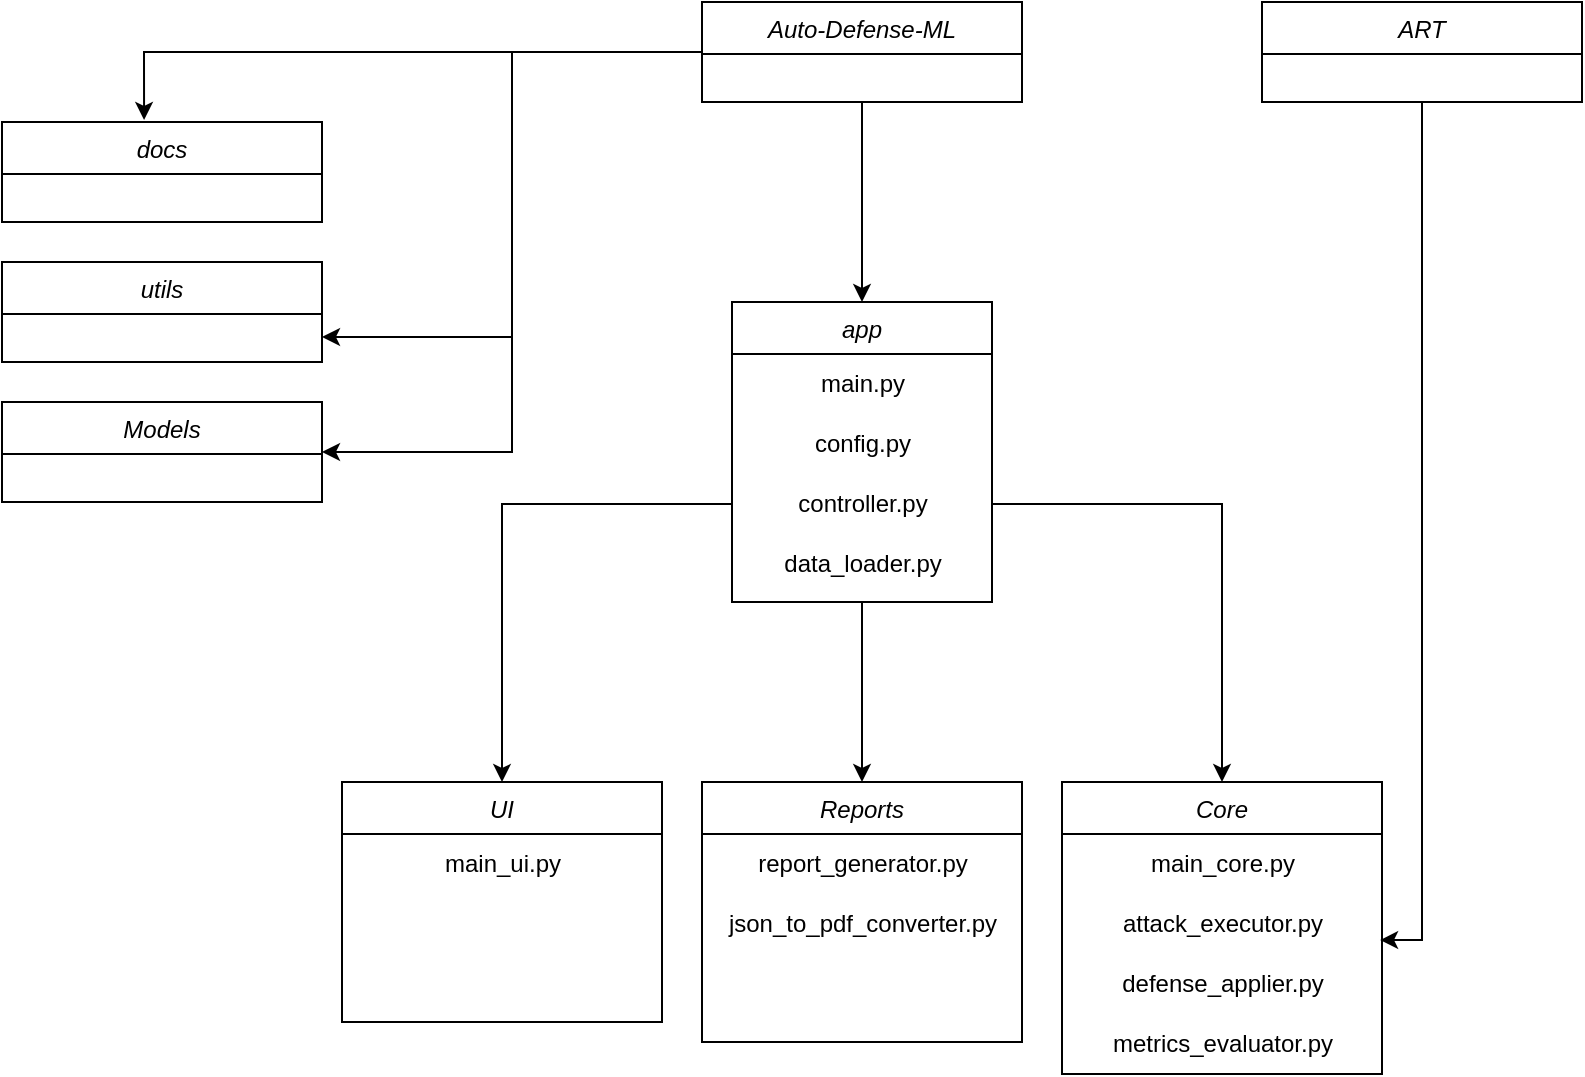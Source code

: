 <mxfile version="24.0.7" type="device">
  <diagram id="C5RBs43oDa-KdzZeNtuy" name="Page-1">
    <mxGraphModel dx="1434" dy="758" grid="1" gridSize="10" guides="1" tooltips="1" connect="1" arrows="1" fold="1" page="1" pageScale="1" pageWidth="827" pageHeight="1169" math="0" shadow="0">
      <root>
        <mxCell id="WIyWlLk6GJQsqaUBKTNV-0" />
        <mxCell id="WIyWlLk6GJQsqaUBKTNV-1" parent="WIyWlLk6GJQsqaUBKTNV-0" />
        <mxCell id="tRjWUapJY40hm5ekWHIS-21" style="edgeStyle=orthogonalEdgeStyle;rounded=0;orthogonalLoop=1;jettySize=auto;html=1;" edge="1" parent="WIyWlLk6GJQsqaUBKTNV-1" source="zkfFHV4jXpPFQw0GAbJ--0" target="tRjWUapJY40hm5ekWHIS-0">
          <mxGeometry relative="1" as="geometry" />
        </mxCell>
        <mxCell id="tRjWUapJY40hm5ekWHIS-23" style="edgeStyle=orthogonalEdgeStyle;rounded=0;orthogonalLoop=1;jettySize=auto;html=1;entryX=1;entryY=0.75;entryDx=0;entryDy=0;" edge="1" parent="WIyWlLk6GJQsqaUBKTNV-1" source="zkfFHV4jXpPFQw0GAbJ--0" target="tRjWUapJY40hm5ekWHIS-8">
          <mxGeometry relative="1" as="geometry" />
        </mxCell>
        <mxCell id="tRjWUapJY40hm5ekWHIS-24" style="edgeStyle=orthogonalEdgeStyle;rounded=0;orthogonalLoop=1;jettySize=auto;html=1;entryX=1;entryY=0.5;entryDx=0;entryDy=0;" edge="1" parent="WIyWlLk6GJQsqaUBKTNV-1" source="zkfFHV4jXpPFQw0GAbJ--0" target="tRjWUapJY40hm5ekWHIS-4">
          <mxGeometry relative="1" as="geometry" />
        </mxCell>
        <mxCell id="zkfFHV4jXpPFQw0GAbJ--0" value="Auto-Defense-ML" style="swimlane;fontStyle=2;align=center;verticalAlign=top;childLayout=stackLayout;horizontal=1;startSize=26;horizontalStack=0;resizeParent=1;resizeLast=0;collapsible=1;marginBottom=0;rounded=0;shadow=0;strokeWidth=1;" parent="WIyWlLk6GJQsqaUBKTNV-1" vertex="1">
          <mxGeometry x="360" y="10" width="160" height="50" as="geometry">
            <mxRectangle x="230" y="140" width="160" height="26" as="alternateBounds" />
          </mxGeometry>
        </mxCell>
        <mxCell id="tRjWUapJY40hm5ekWHIS-26" style="edgeStyle=orthogonalEdgeStyle;rounded=0;orthogonalLoop=1;jettySize=auto;html=1;entryX=0.5;entryY=0;entryDx=0;entryDy=0;" edge="1" parent="WIyWlLk6GJQsqaUBKTNV-1" source="tRjWUapJY40hm5ekWHIS-0" target="tRjWUapJY40hm5ekWHIS-15">
          <mxGeometry relative="1" as="geometry" />
        </mxCell>
        <mxCell id="tRjWUapJY40hm5ekWHIS-0" value="app" style="swimlane;fontStyle=2;align=center;verticalAlign=top;childLayout=stackLayout;horizontal=1;startSize=26;horizontalStack=0;resizeParent=1;resizeLast=0;collapsible=1;marginBottom=0;rounded=0;shadow=0;strokeWidth=1;" vertex="1" parent="WIyWlLk6GJQsqaUBKTNV-1">
          <mxGeometry x="375" y="160" width="130" height="150" as="geometry">
            <mxRectangle x="230" y="140" width="160" height="26" as="alternateBounds" />
          </mxGeometry>
        </mxCell>
        <mxCell id="tRjWUapJY40hm5ekWHIS-33" value="main.py" style="text;html=1;align=center;verticalAlign=middle;resizable=0;points=[];autosize=1;strokeColor=none;fillColor=none;" vertex="1" parent="tRjWUapJY40hm5ekWHIS-0">
          <mxGeometry y="26" width="130" height="30" as="geometry" />
        </mxCell>
        <mxCell id="tRjWUapJY40hm5ekWHIS-30" value="config.py" style="text;html=1;align=center;verticalAlign=middle;resizable=0;points=[];autosize=1;strokeColor=none;fillColor=none;" vertex="1" parent="tRjWUapJY40hm5ekWHIS-0">
          <mxGeometry y="56" width="130" height="30" as="geometry" />
        </mxCell>
        <mxCell id="tRjWUapJY40hm5ekWHIS-31" value="controller.py" style="text;html=1;align=center;verticalAlign=middle;resizable=0;points=[];autosize=1;strokeColor=none;fillColor=none;" vertex="1" parent="tRjWUapJY40hm5ekWHIS-0">
          <mxGeometry y="86" width="130" height="30" as="geometry" />
        </mxCell>
        <mxCell id="tRjWUapJY40hm5ekWHIS-32" value="data_loader.py" style="text;html=1;align=center;verticalAlign=middle;resizable=0;points=[];autosize=1;strokeColor=none;fillColor=none;" vertex="1" parent="tRjWUapJY40hm5ekWHIS-0">
          <mxGeometry y="116" width="130" height="30" as="geometry" />
        </mxCell>
        <mxCell id="tRjWUapJY40hm5ekWHIS-2" value="docs" style="swimlane;fontStyle=2;align=center;verticalAlign=top;childLayout=stackLayout;horizontal=1;startSize=26;horizontalStack=0;resizeParent=1;resizeLast=0;collapsible=1;marginBottom=0;rounded=0;shadow=0;strokeWidth=1;" vertex="1" parent="WIyWlLk6GJQsqaUBKTNV-1">
          <mxGeometry x="10" y="70" width="160" height="50" as="geometry">
            <mxRectangle x="230" y="140" width="160" height="26" as="alternateBounds" />
          </mxGeometry>
        </mxCell>
        <mxCell id="tRjWUapJY40hm5ekWHIS-6" value="ART" style="swimlane;fontStyle=2;align=center;verticalAlign=top;childLayout=stackLayout;horizontal=1;startSize=26;horizontalStack=0;resizeParent=1;resizeLast=0;collapsible=1;marginBottom=0;rounded=0;shadow=0;strokeWidth=1;" vertex="1" parent="WIyWlLk6GJQsqaUBKTNV-1">
          <mxGeometry x="640" y="10" width="160" height="50" as="geometry">
            <mxRectangle x="230" y="140" width="160" height="26" as="alternateBounds" />
          </mxGeometry>
        </mxCell>
        <mxCell id="tRjWUapJY40hm5ekWHIS-8" value="utils" style="swimlane;fontStyle=2;align=center;verticalAlign=top;childLayout=stackLayout;horizontal=1;startSize=26;horizontalStack=0;resizeParent=1;resizeLast=0;collapsible=1;marginBottom=0;rounded=0;shadow=0;strokeWidth=1;" vertex="1" parent="WIyWlLk6GJQsqaUBKTNV-1">
          <mxGeometry x="10" y="140" width="160" height="50" as="geometry">
            <mxRectangle x="230" y="140" width="160" height="26" as="alternateBounds" />
          </mxGeometry>
        </mxCell>
        <mxCell id="tRjWUapJY40hm5ekWHIS-10" value="Core" style="swimlane;fontStyle=2;align=center;verticalAlign=top;childLayout=stackLayout;horizontal=1;startSize=26;horizontalStack=0;resizeParent=1;resizeLast=0;collapsible=1;marginBottom=0;rounded=0;shadow=0;strokeWidth=1;" vertex="1" parent="WIyWlLk6GJQsqaUBKTNV-1">
          <mxGeometry x="540" y="400" width="160" height="146" as="geometry">
            <mxRectangle x="230" y="140" width="160" height="26" as="alternateBounds" />
          </mxGeometry>
        </mxCell>
        <mxCell id="tRjWUapJY40hm5ekWHIS-40" value="main_core.py" style="text;html=1;align=center;verticalAlign=middle;resizable=0;points=[];autosize=1;strokeColor=none;fillColor=none;" vertex="1" parent="tRjWUapJY40hm5ekWHIS-10">
          <mxGeometry y="26" width="160" height="30" as="geometry" />
        </mxCell>
        <mxCell id="tRjWUapJY40hm5ekWHIS-41" value="attack_executor.py" style="text;html=1;align=center;verticalAlign=middle;resizable=0;points=[];autosize=1;strokeColor=none;fillColor=none;" vertex="1" parent="tRjWUapJY40hm5ekWHIS-10">
          <mxGeometry y="56" width="160" height="30" as="geometry" />
        </mxCell>
        <mxCell id="tRjWUapJY40hm5ekWHIS-42" value="defense_applier.py" style="text;html=1;align=center;verticalAlign=middle;resizable=0;points=[];autosize=1;strokeColor=none;fillColor=none;" vertex="1" parent="tRjWUapJY40hm5ekWHIS-10">
          <mxGeometry y="86" width="160" height="30" as="geometry" />
        </mxCell>
        <mxCell id="tRjWUapJY40hm5ekWHIS-43" value="metrics_evaluator.py" style="text;html=1;align=center;verticalAlign=middle;resizable=0;points=[];autosize=1;strokeColor=none;fillColor=none;" vertex="1" parent="tRjWUapJY40hm5ekWHIS-10">
          <mxGeometry y="116" width="160" height="30" as="geometry" />
        </mxCell>
        <mxCell id="tRjWUapJY40hm5ekWHIS-4" value="Models" style="swimlane;fontStyle=2;align=center;verticalAlign=top;childLayout=stackLayout;horizontal=1;startSize=26;horizontalStack=0;resizeParent=1;resizeLast=0;collapsible=1;marginBottom=0;rounded=0;shadow=0;strokeWidth=1;" vertex="1" parent="WIyWlLk6GJQsqaUBKTNV-1">
          <mxGeometry x="10" y="210" width="160" height="50" as="geometry">
            <mxRectangle x="230" y="140" width="160" height="26" as="alternateBounds" />
          </mxGeometry>
        </mxCell>
        <mxCell id="tRjWUapJY40hm5ekWHIS-15" value="Reports" style="swimlane;fontStyle=2;align=center;verticalAlign=top;childLayout=stackLayout;horizontal=1;startSize=26;horizontalStack=0;resizeParent=1;resizeLast=0;collapsible=1;marginBottom=0;rounded=0;shadow=0;strokeWidth=1;" vertex="1" parent="WIyWlLk6GJQsqaUBKTNV-1">
          <mxGeometry x="360" y="400" width="160" height="130" as="geometry">
            <mxRectangle x="230" y="140" width="160" height="26" as="alternateBounds" />
          </mxGeometry>
        </mxCell>
        <mxCell id="tRjWUapJY40hm5ekWHIS-36" value="report_generator.py" style="text;html=1;align=center;verticalAlign=middle;resizable=0;points=[];autosize=1;strokeColor=none;fillColor=none;" vertex="1" parent="tRjWUapJY40hm5ekWHIS-15">
          <mxGeometry y="26" width="160" height="30" as="geometry" />
        </mxCell>
        <mxCell id="tRjWUapJY40hm5ekWHIS-39" value="json_to_pdf_converter.py" style="text;html=1;align=center;verticalAlign=middle;resizable=0;points=[];autosize=1;strokeColor=none;fillColor=none;" vertex="1" parent="tRjWUapJY40hm5ekWHIS-15">
          <mxGeometry y="56" width="160" height="30" as="geometry" />
        </mxCell>
        <mxCell id="tRjWUapJY40hm5ekWHIS-19" value="UI" style="swimlane;fontStyle=2;align=center;verticalAlign=top;childLayout=stackLayout;horizontal=1;startSize=26;horizontalStack=0;resizeParent=1;resizeLast=0;collapsible=1;marginBottom=0;rounded=0;shadow=0;strokeWidth=1;" vertex="1" parent="WIyWlLk6GJQsqaUBKTNV-1">
          <mxGeometry x="180" y="400" width="160" height="120" as="geometry">
            <mxRectangle x="230" y="140" width="160" height="26" as="alternateBounds" />
          </mxGeometry>
        </mxCell>
        <mxCell id="tRjWUapJY40hm5ekWHIS-44" value="main_ui.py" style="text;html=1;align=center;verticalAlign=middle;resizable=0;points=[];autosize=1;strokeColor=none;fillColor=none;" vertex="1" parent="tRjWUapJY40hm5ekWHIS-19">
          <mxGeometry y="26" width="160" height="30" as="geometry" />
        </mxCell>
        <mxCell id="tRjWUapJY40hm5ekWHIS-22" style="edgeStyle=orthogonalEdgeStyle;rounded=0;orthogonalLoop=1;jettySize=auto;html=1;entryX=0.444;entryY=-0.02;entryDx=0;entryDy=0;entryPerimeter=0;" edge="1" parent="WIyWlLk6GJQsqaUBKTNV-1" source="zkfFHV4jXpPFQw0GAbJ--0" target="tRjWUapJY40hm5ekWHIS-2">
          <mxGeometry relative="1" as="geometry" />
        </mxCell>
        <mxCell id="tRjWUapJY40hm5ekWHIS-35" style="edgeStyle=orthogonalEdgeStyle;rounded=0;orthogonalLoop=1;jettySize=auto;html=1;entryX=0.5;entryY=0;entryDx=0;entryDy=0;" edge="1" parent="WIyWlLk6GJQsqaUBKTNV-1" source="tRjWUapJY40hm5ekWHIS-31" target="tRjWUapJY40hm5ekWHIS-19">
          <mxGeometry relative="1" as="geometry" />
        </mxCell>
        <mxCell id="tRjWUapJY40hm5ekWHIS-45" style="edgeStyle=orthogonalEdgeStyle;rounded=0;orthogonalLoop=1;jettySize=auto;html=1;entryX=0.994;entryY=0.767;entryDx=0;entryDy=0;entryPerimeter=0;" edge="1" parent="WIyWlLk6GJQsqaUBKTNV-1" source="tRjWUapJY40hm5ekWHIS-6" target="tRjWUapJY40hm5ekWHIS-41">
          <mxGeometry relative="1" as="geometry" />
        </mxCell>
        <mxCell id="tRjWUapJY40hm5ekWHIS-46" style="edgeStyle=orthogonalEdgeStyle;rounded=0;orthogonalLoop=1;jettySize=auto;html=1;" edge="1" parent="WIyWlLk6GJQsqaUBKTNV-1" source="tRjWUapJY40hm5ekWHIS-31" target="tRjWUapJY40hm5ekWHIS-10">
          <mxGeometry relative="1" as="geometry" />
        </mxCell>
      </root>
    </mxGraphModel>
  </diagram>
</mxfile>
